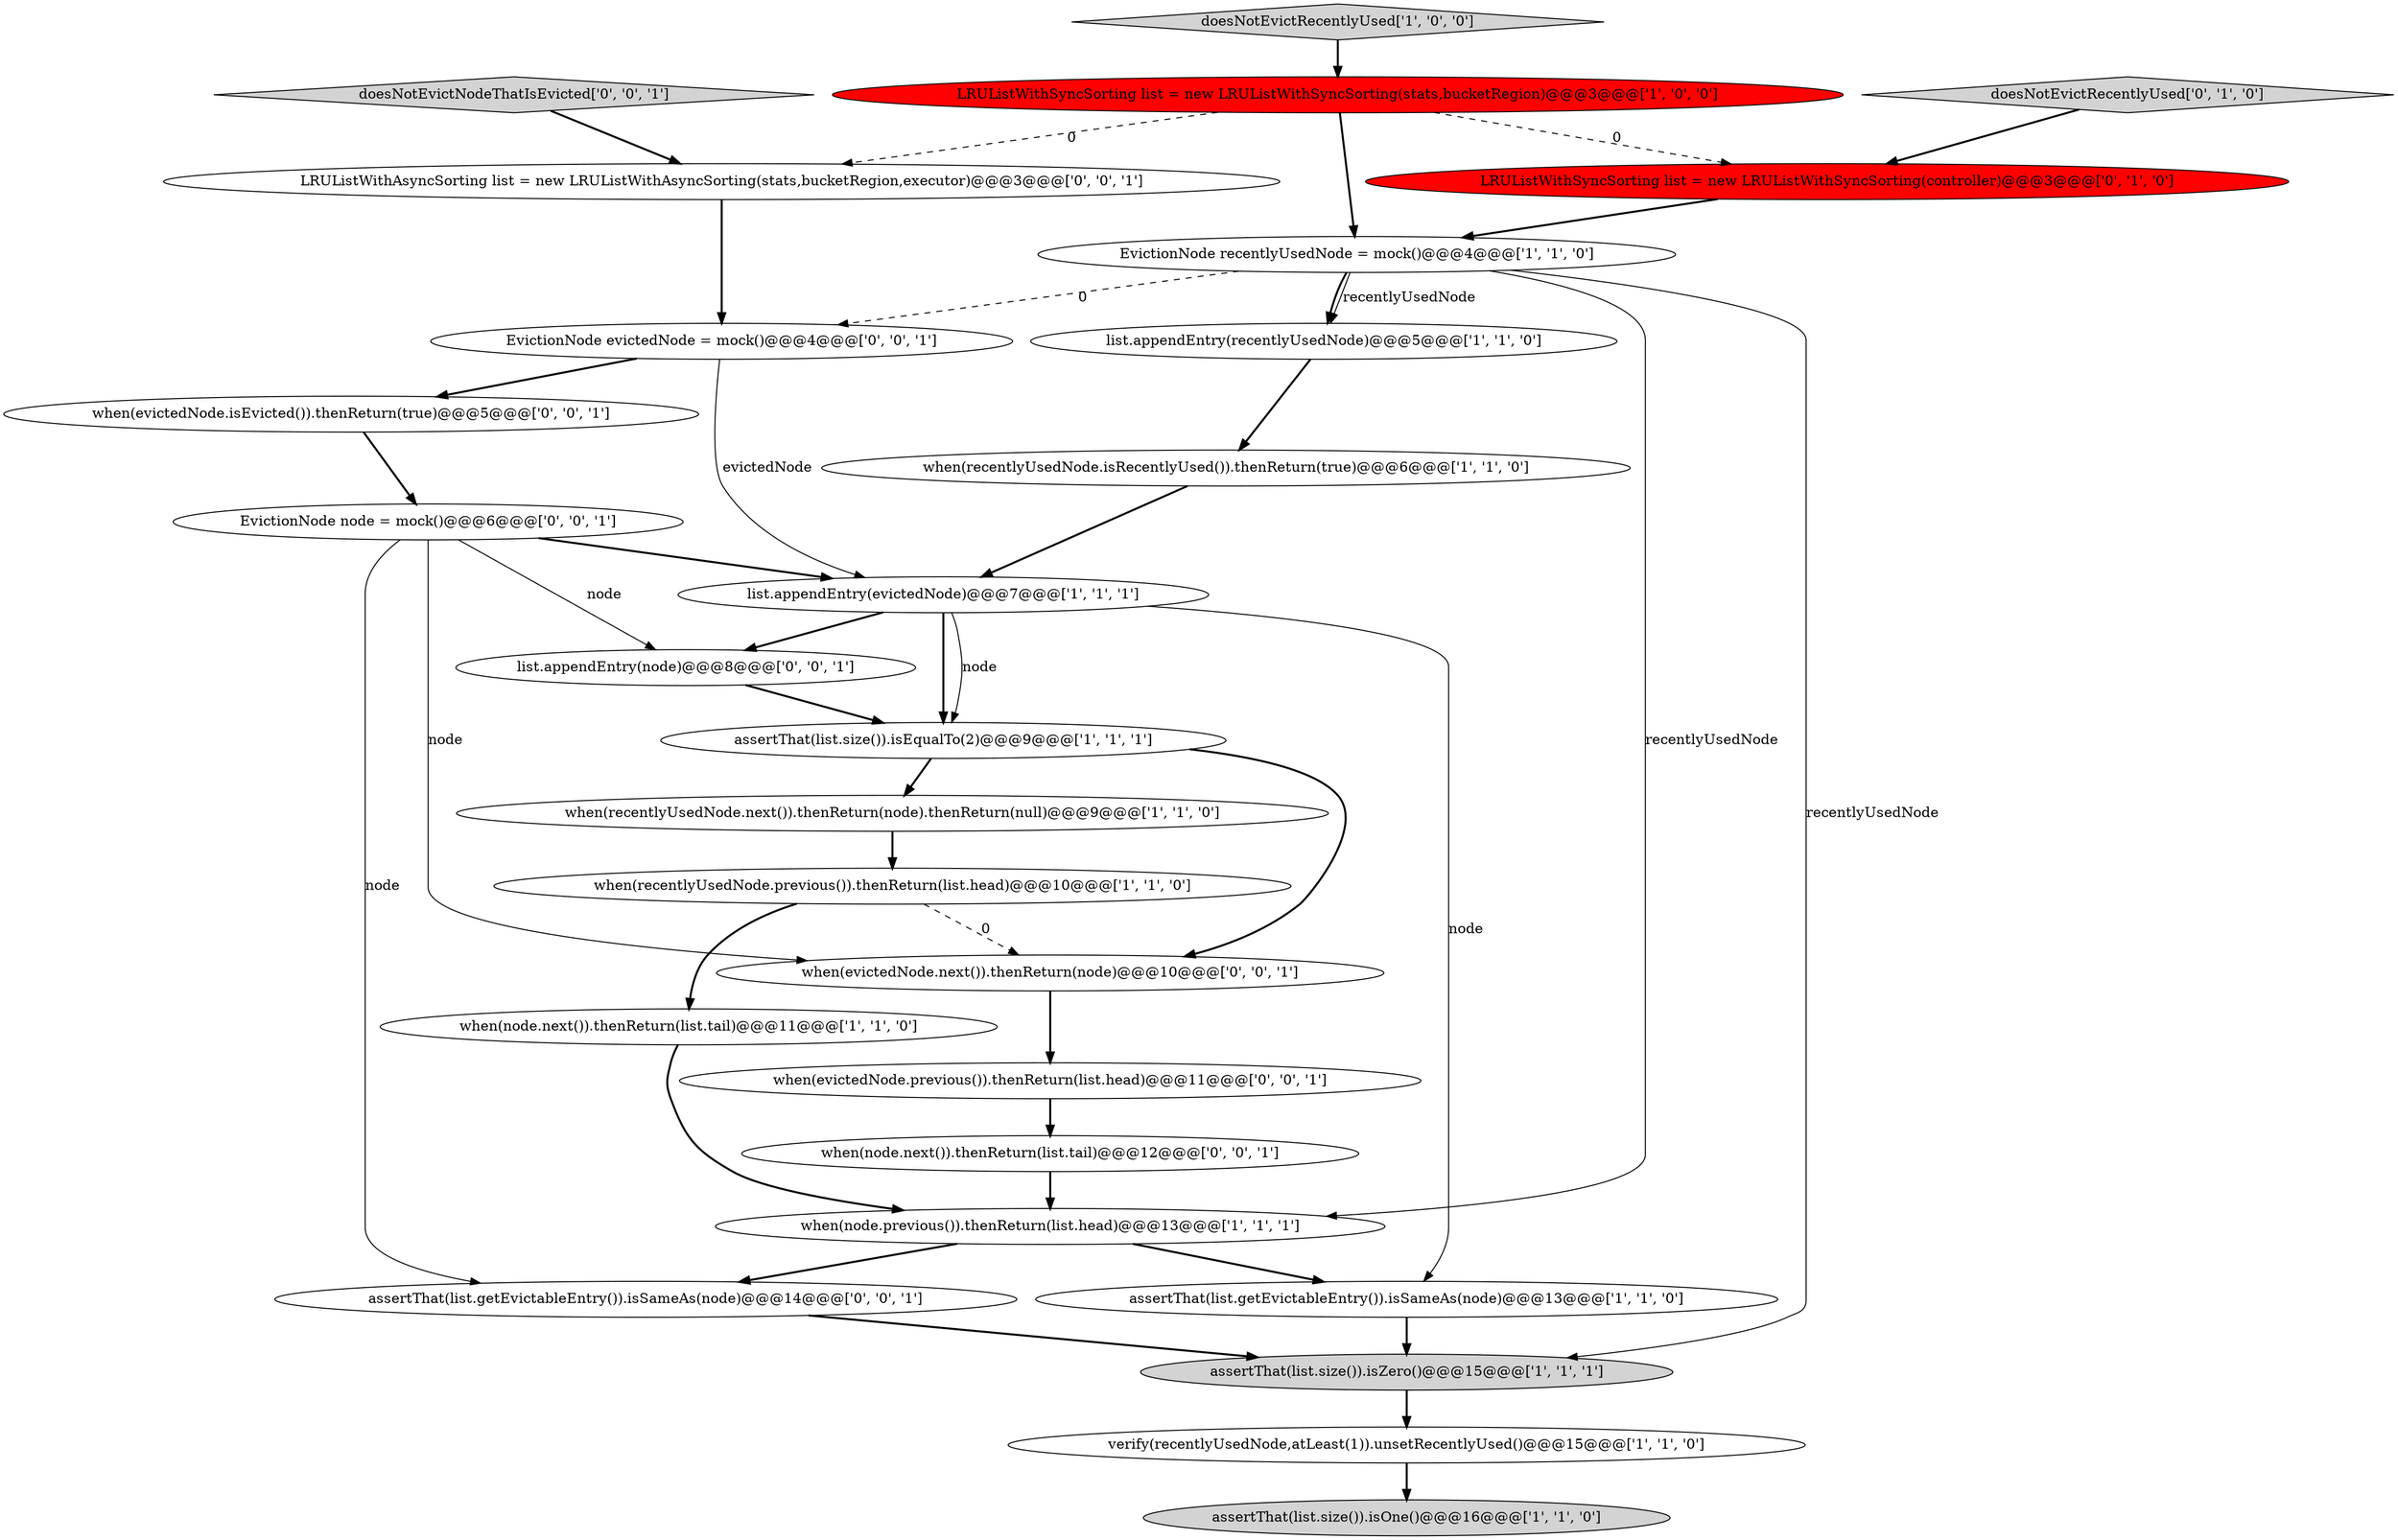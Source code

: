 digraph {
15 [style = filled, label = "LRUListWithSyncSorting list = new LRUListWithSyncSorting(controller)@@@3@@@['0', '1', '0']", fillcolor = red, shape = ellipse image = "AAA1AAABBB2BBB"];
22 [style = filled, label = "doesNotEvictNodeThatIsEvicted['0', '0', '1']", fillcolor = lightgray, shape = diamond image = "AAA0AAABBB3BBB"];
6 [style = filled, label = "when(recentlyUsedNode.previous()).thenReturn(list.head)@@@10@@@['1', '1', '0']", fillcolor = white, shape = ellipse image = "AAA0AAABBB1BBB"];
4 [style = filled, label = "when(recentlyUsedNode.next()).thenReturn(node).thenReturn(null)@@@9@@@['1', '1', '0']", fillcolor = white, shape = ellipse image = "AAA0AAABBB1BBB"];
20 [style = filled, label = "when(node.next()).thenReturn(list.tail)@@@12@@@['0', '0', '1']", fillcolor = white, shape = ellipse image = "AAA0AAABBB3BBB"];
12 [style = filled, label = "list.appendEntry(evictedNode)@@@7@@@['1', '1', '1']", fillcolor = white, shape = ellipse image = "AAA0AAABBB1BBB"];
14 [style = filled, label = "when(recentlyUsedNode.isRecentlyUsed()).thenReturn(true)@@@6@@@['1', '1', '0']", fillcolor = white, shape = ellipse image = "AAA0AAABBB1BBB"];
2 [style = filled, label = "assertThat(list.size()).isZero()@@@15@@@['1', '1', '1']", fillcolor = lightgray, shape = ellipse image = "AAA0AAABBB1BBB"];
25 [style = filled, label = "assertThat(list.getEvictableEntry()).isSameAs(node)@@@14@@@['0', '0', '1']", fillcolor = white, shape = ellipse image = "AAA0AAABBB3BBB"];
7 [style = filled, label = "assertThat(list.size()).isOne()@@@16@@@['1', '1', '0']", fillcolor = lightgray, shape = ellipse image = "AAA0AAABBB1BBB"];
9 [style = filled, label = "LRUListWithSyncSorting list = new LRUListWithSyncSorting(stats,bucketRegion)@@@3@@@['1', '0', '0']", fillcolor = red, shape = ellipse image = "AAA1AAABBB1BBB"];
19 [style = filled, label = "EvictionNode node = mock()@@@6@@@['0', '0', '1']", fillcolor = white, shape = ellipse image = "AAA0AAABBB3BBB"];
0 [style = filled, label = "assertThat(list.size()).isEqualTo(2)@@@9@@@['1', '1', '1']", fillcolor = white, shape = ellipse image = "AAA0AAABBB1BBB"];
10 [style = filled, label = "EvictionNode recentlyUsedNode = mock()@@@4@@@['1', '1', '0']", fillcolor = white, shape = ellipse image = "AAA0AAABBB1BBB"];
11 [style = filled, label = "verify(recentlyUsedNode,atLeast(1)).unsetRecentlyUsed()@@@15@@@['1', '1', '0']", fillcolor = white, shape = ellipse image = "AAA0AAABBB1BBB"];
18 [style = filled, label = "when(evictedNode.isEvicted()).thenReturn(true)@@@5@@@['0', '0', '1']", fillcolor = white, shape = ellipse image = "AAA0AAABBB3BBB"];
24 [style = filled, label = "EvictionNode evictedNode = mock()@@@4@@@['0', '0', '1']", fillcolor = white, shape = ellipse image = "AAA0AAABBB3BBB"];
1 [style = filled, label = "assertThat(list.getEvictableEntry()).isSameAs(node)@@@13@@@['1', '1', '0']", fillcolor = white, shape = ellipse image = "AAA0AAABBB1BBB"];
26 [style = filled, label = "when(evictedNode.next()).thenReturn(node)@@@10@@@['0', '0', '1']", fillcolor = white, shape = ellipse image = "AAA0AAABBB3BBB"];
8 [style = filled, label = "doesNotEvictRecentlyUsed['1', '0', '0']", fillcolor = lightgray, shape = diamond image = "AAA0AAABBB1BBB"];
23 [style = filled, label = "LRUListWithAsyncSorting list = new LRUListWithAsyncSorting(stats,bucketRegion,executor)@@@3@@@['0', '0', '1']", fillcolor = white, shape = ellipse image = "AAA0AAABBB3BBB"];
5 [style = filled, label = "when(node.previous()).thenReturn(list.head)@@@13@@@['1', '1', '1']", fillcolor = white, shape = ellipse image = "AAA0AAABBB1BBB"];
21 [style = filled, label = "list.appendEntry(node)@@@8@@@['0', '0', '1']", fillcolor = white, shape = ellipse image = "AAA0AAABBB3BBB"];
13 [style = filled, label = "when(node.next()).thenReturn(list.tail)@@@11@@@['1', '1', '0']", fillcolor = white, shape = ellipse image = "AAA0AAABBB1BBB"];
3 [style = filled, label = "list.appendEntry(recentlyUsedNode)@@@5@@@['1', '1', '0']", fillcolor = white, shape = ellipse image = "AAA0AAABBB1BBB"];
16 [style = filled, label = "doesNotEvictRecentlyUsed['0', '1', '0']", fillcolor = lightgray, shape = diamond image = "AAA0AAABBB2BBB"];
17 [style = filled, label = "when(evictedNode.previous()).thenReturn(list.head)@@@11@@@['0', '0', '1']", fillcolor = white, shape = ellipse image = "AAA0AAABBB3BBB"];
16->15 [style = bold, label=""];
15->10 [style = bold, label=""];
0->26 [style = bold, label=""];
21->0 [style = bold, label=""];
26->17 [style = bold, label=""];
19->12 [style = bold, label=""];
19->26 [style = solid, label="node"];
4->6 [style = bold, label=""];
12->21 [style = bold, label=""];
3->14 [style = bold, label=""];
18->19 [style = bold, label=""];
10->3 [style = bold, label=""];
9->10 [style = bold, label=""];
12->0 [style = bold, label=""];
24->18 [style = bold, label=""];
22->23 [style = bold, label=""];
25->2 [style = bold, label=""];
9->23 [style = dashed, label="0"];
5->25 [style = bold, label=""];
20->5 [style = bold, label=""];
10->2 [style = solid, label="recentlyUsedNode"];
5->1 [style = bold, label=""];
23->24 [style = bold, label=""];
0->4 [style = bold, label=""];
10->5 [style = solid, label="recentlyUsedNode"];
6->26 [style = dashed, label="0"];
6->13 [style = bold, label=""];
14->12 [style = bold, label=""];
19->21 [style = solid, label="node"];
8->9 [style = bold, label=""];
13->5 [style = bold, label=""];
12->0 [style = solid, label="node"];
1->2 [style = bold, label=""];
10->3 [style = solid, label="recentlyUsedNode"];
12->1 [style = solid, label="node"];
24->12 [style = solid, label="evictedNode"];
10->24 [style = dashed, label="0"];
2->11 [style = bold, label=""];
11->7 [style = bold, label=""];
9->15 [style = dashed, label="0"];
17->20 [style = bold, label=""];
19->25 [style = solid, label="node"];
}
